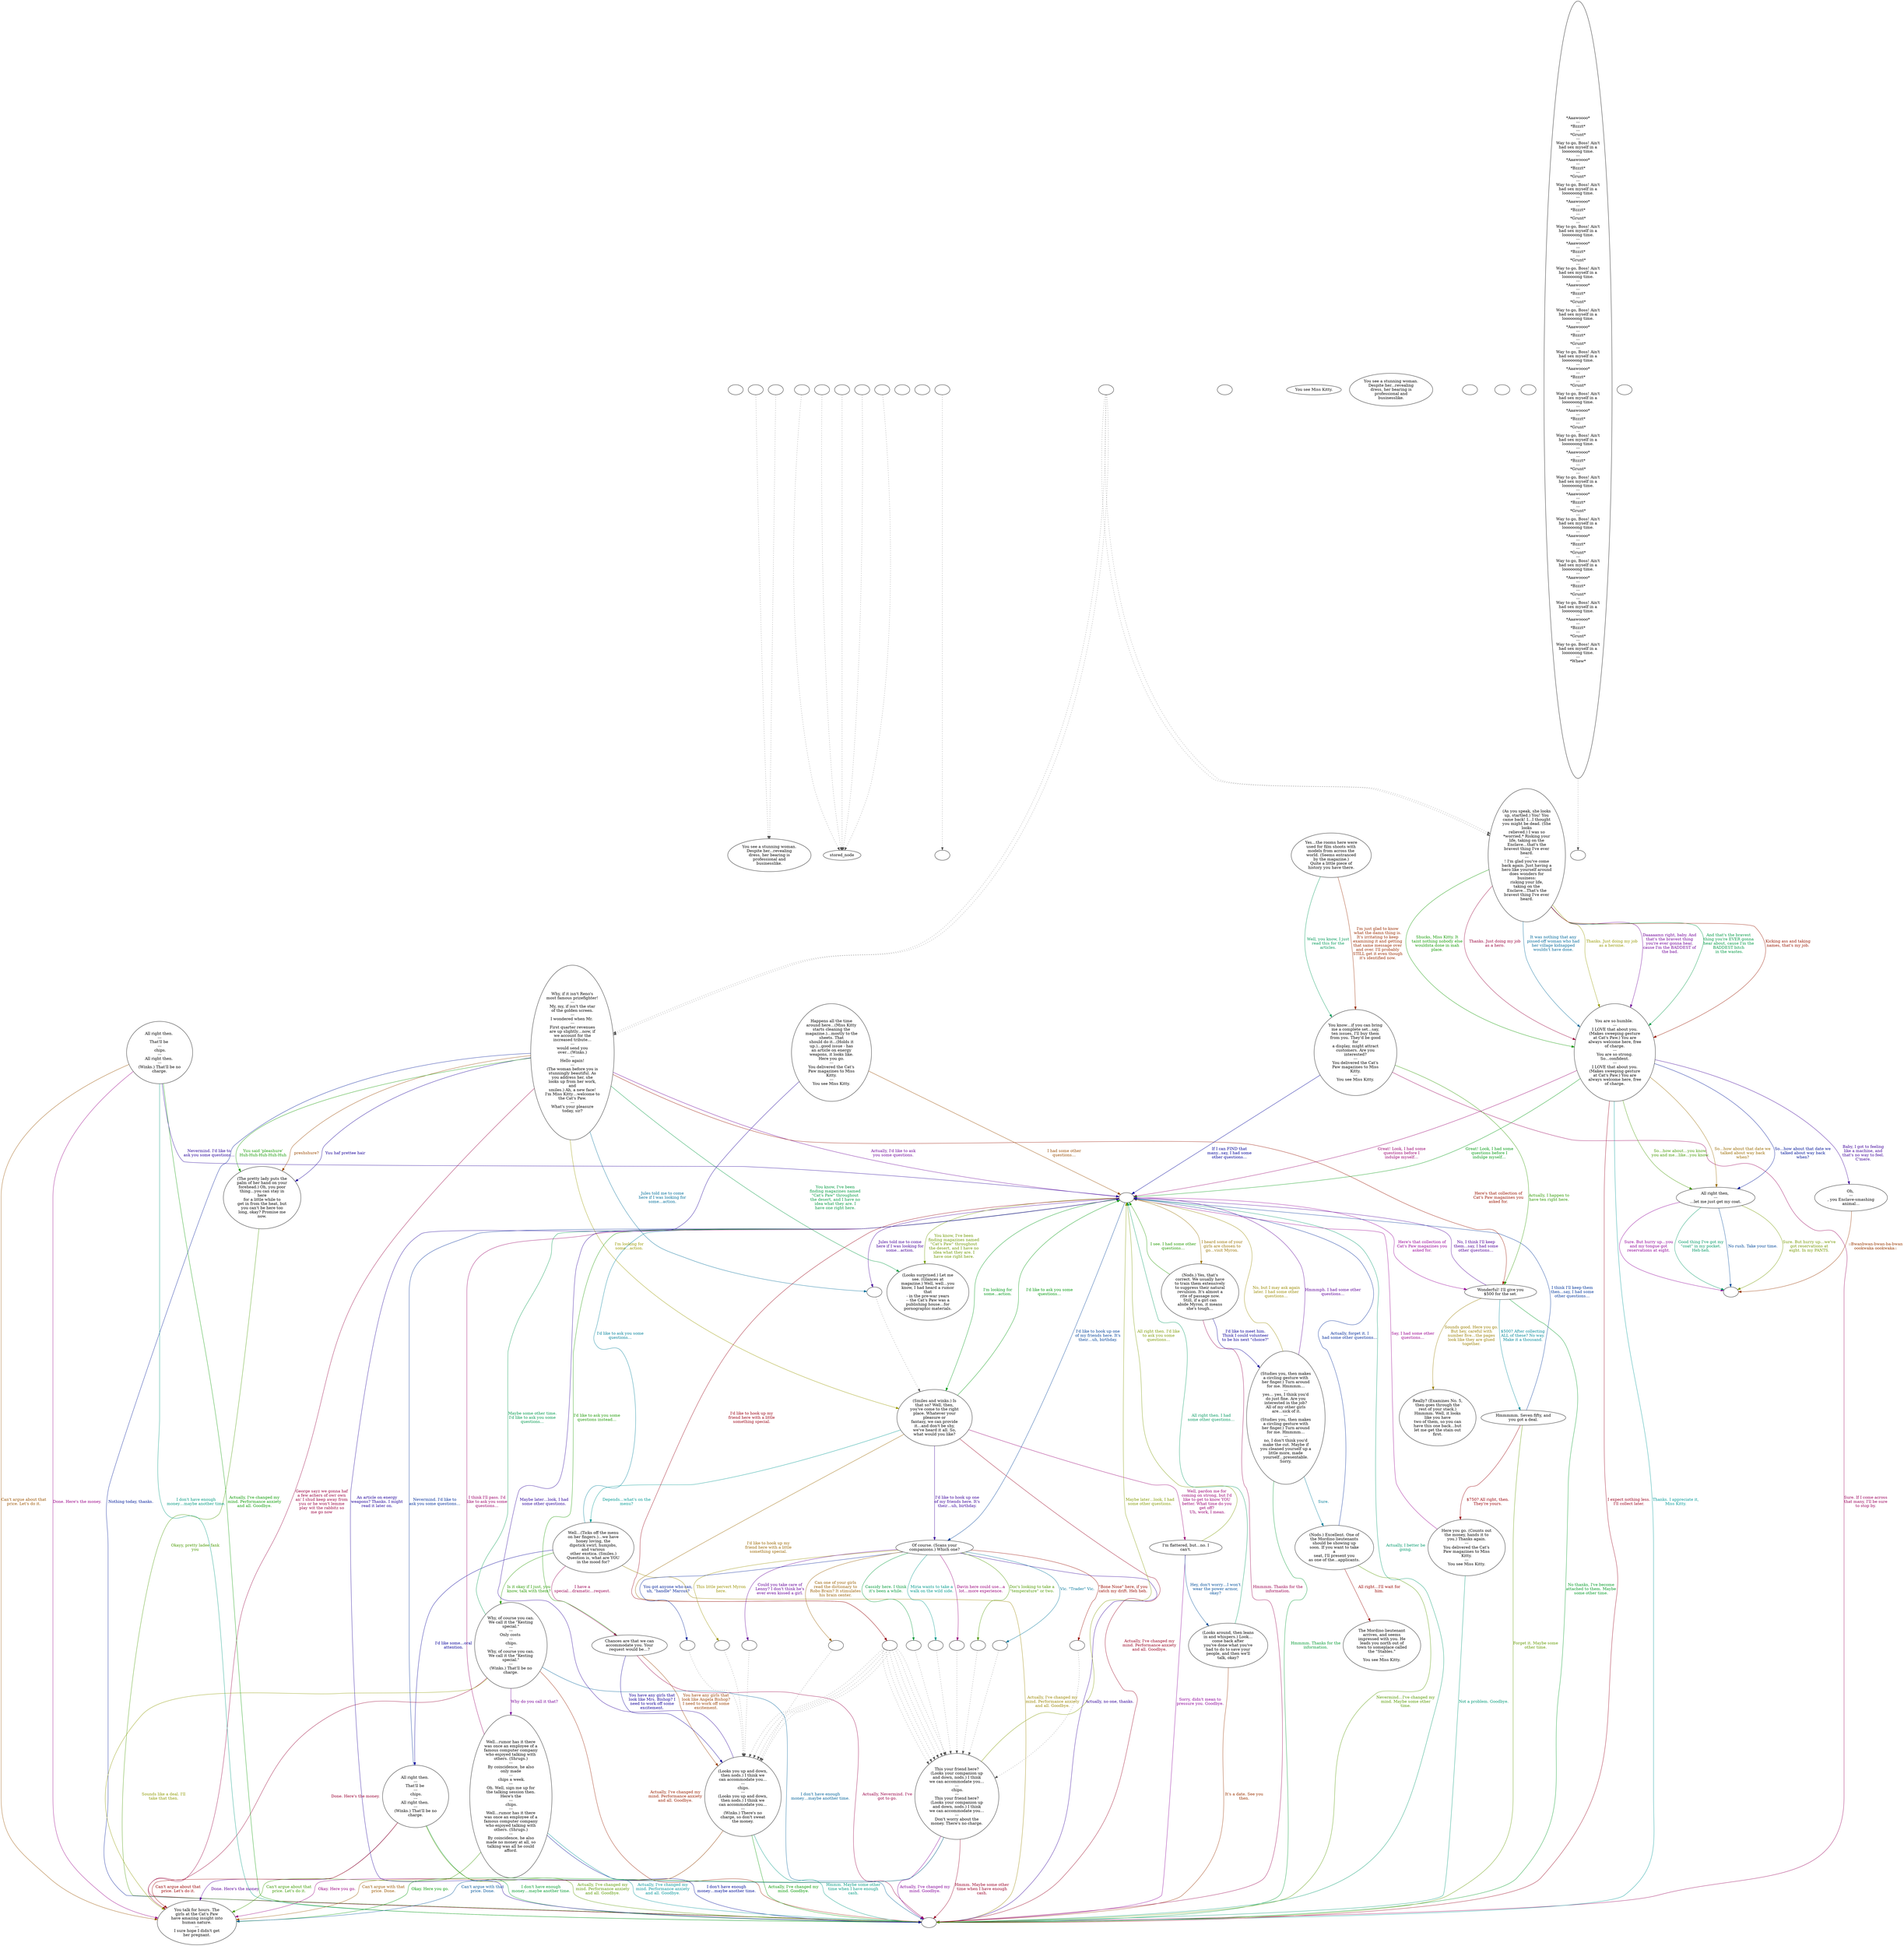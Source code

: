 digraph ncKitty {
  "checkPartyMembersNearDoor" [style=filled       fillcolor="#FFFFFF"       color="#000000"]
  "checkPartyMembersNearDoor" [label=""]
  "ChooseFromList" [style=filled       fillcolor="#FFFFFF"       color="#000000"]
  "ChooseFromList" [label="You see a stunning woman.\nDespite her...revealing\ndress, her bearing is\nprofessional and\nbusinesslike."]
  "CLICK_PREV" [style=filled       fillcolor="#FFFFFF"       color="#000000"]
  "CLICK_PREV" -> "ChooseFromList" [style=dotted color="#555555"]
  "CLICK_PREV" [label=""]
  "CLICK_0" [style=filled       fillcolor="#FFFFFF"       color="#000000"]
  "CLICK_0" -> "stored_node" [style=dotted color="#555555"]
  "CLICK_0" [label=""]
  "CLICK_1" [style=filled       fillcolor="#FFFFFF"       color="#000000"]
  "CLICK_1" -> "stored_node" [style=dotted color="#555555"]
  "CLICK_1" [label=""]
  "CLICK_2" [style=filled       fillcolor="#FFFFFF"       color="#000000"]
  "CLICK_2" -> "stored_node" [style=dotted color="#555555"]
  "CLICK_2" [label=""]
  "CLICK_3" [style=filled       fillcolor="#FFFFFF"       color="#000000"]
  "CLICK_3" -> "stored_node" [style=dotted color="#555555"]
  "CLICK_3" [label=""]
  "CLICK_4" [style=filled       fillcolor="#FFFFFF"       color="#000000"]
  "CLICK_4" -> "stored_node" [style=dotted color="#555555"]
  "CLICK_4" [label=""]
  "CLICK_MORE" [style=filled       fillcolor="#FFFFFF"       color="#000000"]
  "CLICK_MORE" -> "ChooseFromList" [style=dotted color="#555555"]
  "CLICK_MORE" [label=""]
  "start" [style=filled       fillcolor="#FFFFFF"       color="#000000"]
  "start" [label=""]
  "critter_p_proc" [style=filled       fillcolor="#FFFFFF"       color="#000000"]
  "critter_p_proc" [label=""]
  "pickup_p_proc" [style=filled       fillcolor="#FFFFFF"       color="#000000"]
  "pickup_p_proc" -> "Node998" [style=dotted color="#555555"]
  "pickup_p_proc" [label=""]
  "talk_p_proc" [style=filled       fillcolor="#FFFFFF"       color="#000000"]
  "talk_p_proc" -> "Node024" [style=dotted color="#555555"]
  "talk_p_proc" -> "Node024" [style=dotted color="#555555"]
  "talk_p_proc" -> "Node002" [style=dotted color="#555555"]
  "talk_p_proc" -> "Node002" [style=dotted color="#555555"]
  "talk_p_proc" [label=""]
  "destroy_p_proc" [style=filled       fillcolor="#FFFFFF"       color="#000000"]
  "destroy_p_proc" [label=""]
  "look_at_p_proc" [style=filled       fillcolor="#FFFFFF"       color="#000000"]
  "look_at_p_proc" [label="You see Miss Kitty."]
  "description_p_proc" [style=filled       fillcolor="#FFFFFF"       color="#000000"]
  "description_p_proc" [label="You see a stunning woman.\nDespite her...revealing\ndress, her bearing is\nprofessional and\nbusinesslike."]
  "use_skill_on_p_proc" [style=filled       fillcolor="#FFFFFF"       color="#000000"]
  "use_skill_on_p_proc" [label=""]
  "damage_p_proc" [style=filled       fillcolor="#FFFFFF"       color="#000000"]
  "damage_p_proc" [label=""]
  "map_enter_p_proc" [style=filled       fillcolor="#FFFFFF"       color="#000000"]
  "map_enter_p_proc" [label=""]
  "timed_event_p_proc" [style=filled       fillcolor="#FFFFFF"       color="#000000"]
  "timed_event_p_proc" -> "Node001" [style=dotted color="#555555"]
  "timed_event_p_proc" [label="*Aaawoooo*\n---\n*Bzzzt*\n---\n*Grunt*\n---\nWay to go, Boss! Ain't\nhad sex myself in a\nloooooong time.\n---\n*Aaawoooo*\n---\n*Bzzzt*\n---\n*Grunt*\n---\nWay to go, Boss! Ain't\nhad sex myself in a\nloooooong time.\n---\n*Aaawoooo*\n---\n*Bzzzt*\n---\n*Grunt*\n---\nWay to go, Boss! Ain't\nhad sex myself in a\nloooooong time.\n---\n*Aaawoooo*\n---\n*Bzzzt*\n---\n*Grunt*\n---\nWay to go, Boss! Ain't\nhad sex myself in a\nloooooong time.\n---\n*Aaawoooo*\n---\n*Bzzzt*\n---\n*Grunt*\n---\nWay to go, Boss! Ain't\nhad sex myself in a\nloooooong time.\n---\n*Aaawoooo*\n---\n*Bzzzt*\n---\n*Grunt*\n---\nWay to go, Boss! Ain't\nhad sex myself in a\nloooooong time.\n---\n*Aaawoooo*\n---\n*Bzzzt*\n---\n*Grunt*\n---\nWay to go, Boss! Ain't\nhad sex myself in a\nloooooong time.\n---\n*Aaawoooo*\n---\n*Bzzzt*\n---\n*Grunt*\n---\nWay to go, Boss! Ain't\nhad sex myself in a\nloooooong time.\n---\n*Aaawoooo*\n---\n*Bzzzt*\n---\n*Grunt*\n---\nWay to go, Boss! Ain't\nhad sex myself in a\nloooooong time.\n---\n*Aaawoooo*\n---\n*Bzzzt*\n---\n*Grunt*\n---\nWay to go, Boss! Ain't\nhad sex myself in a\nloooooong time.\n---\n*Aaawoooo*\n---\n*Bzzzt*\n---\n*Grunt*\n---\nWay to go, Boss! Ain't\nhad sex myself in a\nloooooong time.\n---\n*Aaawoooo*\n---\n*Bzzzt*\n---\n*Grunt*\n---\nWay to go, Boss! Ain't\nhad sex myself in a\nloooooong time.\n---\n*Aaawoooo*\n---\n*Bzzzt*\n---\n*Grunt*\n---\nWay to go, Boss! Ain't\nhad sex myself in a\nloooooong time.\n---\n*Whew*"]
  "Node998" [style=filled       fillcolor="#FFFFFF"       color="#000000"]
  "Node998" [label=""]
  "Node999" [style=filled       fillcolor="#FFFFFF"       color="#000000"]
  "Node999" [label=""]
  "Node001" [style=filled       fillcolor="#FFFFFF"       color="#000000"]
  "Node001" [label=""]
  "Node002" [style=filled       fillcolor="#FFFFFF"       color="#000000"]
  "Node002" [label="Why, if it isn't Reno's\nmost famous prizefighter!\n---\nMy, my, if isn't the star\nof the golden screen.\n---\nI wondered when Mr. \n---\nFirst quarter revenues\nare up slightly…now, if\nwe account for the\nincreased tribute…\n---\nwould send you\nover…(Winks.)\n---\nHello again!\n---\n(The woman before you is\nstunningly beautiful. As\nyou address her, she\nlooks up from her work,\nand\nsmiles.) Ah, a new face!\nI'm Miss Kitty…welcome to\nthe Cat's Paw.\n---\nWhat's your pleasure\ntoday, sir?"]
  "Node002" -> "Node003" [label="preshshure?" color="#994600" fontcolor="#994600"]
  "Node002" -> "Node003" [label="Yuu haf prettee hair" color="#190099" fontcolor="#190099"]
  "Node002" -> "Node003" [label="Yuu said 'pleashure'\nHuh-Huh-Huh-Huh-Huh" color="#139900" fontcolor="#139900"]
  "Node002" -> "Node999" [label="George sayz we gonna haf\na few achers of owr own\nan' I shud keep away from\nyuu or he won't lemme\nplay wit the rabbitz so\nme go now" color="#990040" fontcolor="#990040"]
  "Node002" -> "Node990" [label="Jules told me to come\nhere if I was looking for\nsome…action." color="#006D99" fontcolor="#006D99"]
  "Node002" -> "Node004" [label="I'm looking for\nsome…action." color="#999900" fontcolor="#999900"]
  "Node002" -> "Node012" [label="Actually, I'd like to ask\nyou some questions." color="#6C0099" fontcolor="#6C0099"]
  "Node002" -> "Node016" [label="You know, I've been\nfinding magazines named\n\"Cat's Paw\" throughout\nthe desert, and I have no\nidea what they are. I\nhave one right here." color="#00993F" fontcolor="#00993F"]
  "Node002" -> "Node019" [label="Here's that collection of\nCat's Paw magazines you\nasked for." color="#991300" fontcolor="#991300"]
  "Node002" -> "Node999" [label="Nothing today, thanks." color="#001A99" fontcolor="#001A99"]
  "Node003" [style=filled       fillcolor="#FFFFFF"       color="#000000"]
  "Node003" [label="(The pretty lady puts the\npalm of her hand on your\nforehead.) Oh, you poor\nthing…you can stay in\nhere\nfor a little while to\nget in from the heat, but\nyou can't be here too\nlong, okay? Promise me\nnow."]
  "Node003" -> "Node999" [label="Okayy, pretty ladee fank\nyou" color="#479900" fontcolor="#479900"]
  "Node004" [style=filled       fillcolor="#FFFFFF"       color="#000000"]
  "Node004" [label="(Smiles and winks.) Is\nthat so? Well, then,\nyou've come to the right\nplace. Whatever your\npleasure or\nfantasy, we can provide\nit…and don't be shy,\nwe've heard it all. So,\nwhat would you like?"]
  "Node004" -> "Node005" [label="Well, pardon me for\ncoming on strong, but I'd\nlike to get to know YOU\nbetter. What time do you\nget off?\n Uh, work, I mean." color="#990073" fontcolor="#990073"]
  "Node004" -> "Node007" [label="Depends…what's on the\nmenu?" color="#009992" fontcolor="#009992"]
  "Node004" -> "Node989" [label="I'd like to hook up my\nfriend here with a little\nsomething special." color="#996600" fontcolor="#996600"]
  "Node004" -> "Node014" [label="I'd like to hook up one\nof my friends here. It's\ntheir…uh, birthday." color="#390099" fontcolor="#390099"]
  "Node004" -> "Node012" [label="I'd like to ask you some\nquestions…" color="#00990C" fontcolor="#00990C"]
  "Node004" -> "Node999" [label="Actually, I've changed my\nmind. Performance anxiety\nand all. Goodbye." color="#990020" fontcolor="#990020"]
  "Node005" [style=filled       fillcolor="#FFFFFF"       color="#000000"]
  "Node005" [label="I'm flattered, but…no. I\ncan't."]
  "Node005" -> "Node006" [label="Hey, don't worry…I won't\nwear the power armor,\nokay?" color="#004D99" fontcolor="#004D99"]
  "Node005" -> "Node012" [label="All right then. I'd like\nto ask you some\nquestions…" color="#7A9900" fontcolor="#7A9900"]
  "Node005" -> "Node999" [label="Sorry, didn't mean to\npressure you. Goodbye." color="#8C0099" fontcolor="#8C0099"]
  "Node006" [style=filled       fillcolor="#FFFFFF"       color="#000000"]
  "Node006" [label="(Looks around, then leans\nin and whispers.) Look…\ncome back after\nyou've done what you've\nhad to do to save your\npeople, and then we'll\ntalk, okay?"]
  "Node006" -> "Node012" [label="All right then. I had\nsome other questions…" color="#00995F" fontcolor="#00995F"]
  "Node006" -> "Node999" [label="It's a date. See you\nthen." color="#993200" fontcolor="#993200"]
  "Node007" [style=filled       fillcolor="#FFFFFF"       color="#000000"]
  "Node007" [label="Well…(Ticks off the menu\non her fingers.)…we have\nhoney loving, the\ndipstick swirl, humjobs,\nand various\nother exotica. (Smiles.)\nQuestion is, what are YOU\nin the mood for?"]
  "Node007" -> "Node008" [label="I'd like some…oral\nattention." color="#060099" fontcolor="#060099"]
  "Node007" -> "Node010" [label="Is it okay if I just, you\nknow, talk with them?" color="#279900" fontcolor="#279900"]
  "Node007" -> "Node013" [label="I have a\nspecial…dramatic…request." color="#990054" fontcolor="#990054"]
  "Node007" -> "Node012" [label="I'd like to ask you some\nquestions…" color="#008099" fontcolor="#008099"]
  "Node007" -> "Node999" [label="Actually, I've changed my\nmind. Performance anxiety\nand all. Goodbye." color="#998500" fontcolor="#998500"]
  "Node008" [style=filled       fillcolor="#FFFFFF"       color="#000000"]
  "Node008" [label="All right then. \n---\nThat'll be \n---\n chips.\n---\nAll right then. \n---\n(Winks.) That'll be no\ncharge."]
  "Node008" -> "Node988" [label="Done. Here's the money." color="#590099" fontcolor="#590099"]
  "Node008" -> "Node999" [label="I don't have enough\nmoney…maybe another time." color="#00992C" fontcolor="#00992C"]
  "Node008" -> "Node988" [label="Can't argue about that\nprice. Let's do it." color="#990001" fontcolor="#990001"]
  "Node008" -> "Node012" [label="Nevermind. I'd like to\nask you some questions…" color="#002D99" fontcolor="#002D99"]
  "Node008" -> "Node999" [label="Actually, I've changed my\nmind. Performance anxiety\nand all. Goodbye." color="#5A9900" fontcolor="#5A9900"]
  "Node009" [style=filled       fillcolor="#FFFFFF"       color="#000000"]
  "Node009" [label="All right then. \n---\nThat'll be \n---\n chips.\n---\nAll right then. \n---\n(Winks.) That'll be no\ncharge."]
  "Node009" -> "Node988" [label="Done. Here's the money." color="#990087" fontcolor="#990087"]
  "Node009" -> "Node999" [label="I don't have enough\nmoney…maybe another time." color="#00997F" fontcolor="#00997F"]
  "Node009" -> "Node988" [label="Can't argue about that\nprice. Let's do it." color="#995200" fontcolor="#995200"]
  "Node009" -> "Node012" [label="Nevermind. I'd like to\nask you some questions…" color="#250099" fontcolor="#250099"]
  "Node009" -> "Node999" [label="Actually, I've changed my\nmind. Performance anxiety\nand all. Goodbye." color="#079900" fontcolor="#079900"]
  "Node010" [style=filled       fillcolor="#FFFFFF"       color="#000000"]
  "Node010" [label="Why, of course you can.\nWe call it the \"Kesting\nspecial.\"\n---\nOnly costs \n---\n chips.\n---\nWhy, of course you can.\nWe call it the \"Kesting\nspecial.\"\n---\n(Winks.) That'll be no\ncharge."]
  "Node010" -> "Node988" [label="Done. Here's the money." color="#990034" fontcolor="#990034"]
  "Node010" -> "Node999" [label="I don't have enough\nmoney…maybe another time." color="#006199" fontcolor="#006199"]
  "Node010" -> "Node988" [label="Sounds like a deal. I'll\ntake that then." color="#8D9900" fontcolor="#8D9900"]
  "Node010" -> "Node011" [label="Why do you call it that?" color="#780099" fontcolor="#780099"]
  "Node010" -> "Node012" [label="Maybe some other time.\nI'd like to ask you some\nquestions…" color="#00994C" fontcolor="#00994C"]
  "Node010" -> "Node999" [label="Actually, I've changed my\nmind. Performance anxiety\nand all. Goodbye." color="#991F00" fontcolor="#991F00"]
  "Node011" [style=filled       fillcolor="#FFFFFF"       color="#000000"]
  "Node011" [label="Well…rumor has it there\nwas once an employee of a\nfamous computer company\nwho enjoyed talking with\n others. (Shrugs.) \n---\nBy coincidence, he also\nonly made\n---\n chips a week.\n---\nOh. Well, sign me up for\nthe talking session then.\nHere's the\n---\n chips.\n---\nWell…rumor has it there\nwas once an employee of a\nfamous computer company\nwho enjoyed talking with\n others. (Shrugs.) \n---\nBy coincidence, he also\nmade no money at all, so\ntalking was all he could\nafford."]
  "Node011" -> "Node999" [label="I don't have enough\nmoney…maybe another time." color="#000E99" fontcolor="#000E99"]
  "Node011" -> "Node988" [label="Can't argue about that\nprice. Let's do it." color="#3A9900" fontcolor="#3A9900"]
  "Node011" -> "Node012" [label="I think I'll pass. I'd\nlike to ask you some\nquestions…" color="#990067" fontcolor="#990067"]
  "Node011" -> "Node999" [label="Actually, I've changed my\nmind. Performance anxiety\nand all. Goodbye." color="#009499" fontcolor="#009499"]
  "Node012" [style=filled       fillcolor="#FFFFFF"       color="#000000"]
  "Node012" [label=""]
  "Node012" -> "Node028" [label="I heard some of your\ngirls are chosen to\ngo…visit Myron." color="#997200" fontcolor="#997200"]
  "Node012" -> "Node990" [label="Jules told me to come\nhere if I was looking for\nsome…action." color="#450099" fontcolor="#450099"]
  "Node012" -> "Node004" [label="I'm looking for\nsome…action." color="#009918" fontcolor="#009918"]
  "Node012" -> "Node989" [label="I'd like to hook up my\nfriend here with a little\nsomething special." color="#990014" fontcolor="#990014"]
  "Node012" -> "Node014" [label="I'd like to hook up one\nof my friends here. It's\ntheir…uh, birthday." color="#004199" fontcolor="#004199"]
  "Node012" -> "Node016" [label="You know, I've been\nfinding magazines named\n\"Cat's Paw\" throughout\nthe desert, and I have no\nidea what they are. I\nhave one right here." color="#6E9900" fontcolor="#6E9900"]
  "Node012" -> "Node019" [label="Here's that collection of\nCat's Paw magazines you\nasked for." color="#980099" fontcolor="#980099"]
  "Node012" -> "Node999" [label="Actually, I better be\ngoing." color="#00996B" fontcolor="#00996B"]
  "Node013" [style=filled       fillcolor="#FFFFFF"       color="#000000"]
  "Node013" [label="Chances are that we can\naccommodate you. Your\nrequest would be…?"]
  "Node013" -> "Node031" [label="You have any girls that\nlook like Angela Bishop?\nI need to work off some\nexcitement." color="#993E00" fontcolor="#993E00"]
  "Node013" -> "Node031" [label="You have any girls that\nlook like Mrs. Bishop? I\nneed to work off some\nexcitement." color="#120099" fontcolor="#120099"]
  "Node013" -> "Node012" [label="I'd like to ask you some\nquestions instead…" color="#1B9900" fontcolor="#1B9900"]
  "Node013" -> "Node999" [label="Actually, Nevermind. I've\ngot to go." color="#990047" fontcolor="#990047"]
  "Node014" [style=filled       fillcolor="#FFFFFF"       color="#000000"]
  "Node014" [label="Of course. (Scans your\ncompanions.) Which one?"]
  "Node014" -> "Node982" [label="Vic. \"Trader\" Vic." color="#007499" fontcolor="#007499"]
  "Node014" -> "Node985" [label="This little pervert Myron\nhere." color="#999100" fontcolor="#999100"]
  "Node014" -> "Node987" [label="Could you take care of\nLenny? I don't think he's\never even kissed a girl." color="#650099" fontcolor="#650099"]
  "Node014" -> "Node983" [label="Cassidy here. I think\nit's been a while." color="#009938" fontcolor="#009938"]
  "Node014" -> "Node984" [label="\"Bone Nose\" here, if you\ncatch my drift. Heh heh." color="#990B00" fontcolor="#990B00"]
  "Node014" -> "Node986" [label="You got anyone who can,\nuh, \"handle\" Marcus?" color="#002199" fontcolor="#002199"]
  "Node014" -> "Node980" [label="Doc's looking to take a\n\"temperature\" or two." color="#4E9900" fontcolor="#4E9900"]
  "Node014" -> "Node979" [label="Davin here could use…a\nlot…more experience." color="#99007B" fontcolor="#99007B"]
  "Node014" -> "Node978" [label="Miria wants to take a\nwalk on the wild side." color="#00998B" fontcolor="#00998B"]
  "Node014" -> "Node981" [label="Can one of your girls\nread the dictionary to\nRobo Brain? It stimulates\nhis brain center." color="#995E00" fontcolor="#995E00"]
  "Node014" -> "Node999" [label="Actually, no one, thanks." color="#310099" fontcolor="#310099"]
  "Node015" [style=filled       fillcolor="#FFFFFF"       color="#000000"]
  "Node015" [label="This your friend here?\n(Looks your companion up\nand down, nods.) I think\nwe can accommodate you…\n---\n chips.\n---\nThis your friend here?\n(Looks your companion up\nand down, nods.) I think\nwe can accommodate you…\n---\nDon't worry about the\nmoney. There's no charge."]
  "Node015" -> "Node988" [label="Okay. Here you go." color="#009905" fontcolor="#009905"]
  "Node015" -> "Node999" [label="Hmmm. Maybe some other\ntime when I have enough\ncash." color="#990028" fontcolor="#990028"]
  "Node015" -> "Node988" [label="Can't argue with that\nprice. Done." color="#005499" fontcolor="#005499"]
  "Node015" -> "Node012" [label="Maybe later…look, I had\nsome other questions." color="#819900" fontcolor="#819900"]
  "Node015" -> "Node999" [label="Actually, I've changed my\nmind. Goodbye." color="#840099" fontcolor="#840099"]
  "Node016" [style=filled       fillcolor="#FFFFFF"       color="#000000"]
  "Node016" [label="(Looks surprised.) Let me\nsee. (Glances at\nmagazine.) Well, well…you\nknow, I had heard a rumor\nthat\n- in the pre-war years\n-- the Cat's Paw was a\npublishing house…for\npornographic materials."]
  "Node017" [style=filled       fillcolor="#FFFFFF"       color="#000000"]
  "Node017" [label="Yes…the rooms here were\nused for film shoots with\nmodels from across the\nworld. (Seems entranced\nby the magazine.)\nQuite a little piece of\nhistory you have there."]
  "Node017" -> "Node018" [label="Well, you know, I just\nread this for the\narticles." color="#009958" fontcolor="#009958"]
  "Node017" -> "Node018" [label="I'm just glad to know\nwhat the damn thing is.\nIt's irritating to keep\nexamining it and getting\nthat same message over\nand over. I'll probably\nSTILL get it even though\nit's identified now." color="#992B00" fontcolor="#992B00"]
  "Node018" [style=filled       fillcolor="#FFFFFF"       color="#000000"]
  "Node018" [label="You know…if you can bring\nme a complete set…say,\nten issues, I'll buy them\nfrom you. They'd be good\nfor\na display, might attract\ncustomers. Are you\ninterested?\n---\nYou delivered the Cat's\nPaw magazines to Miss\nKitty.\n---\nYou see Miss Kitty."]
  "Node018" -> "Node012" [label="If I can FIND that\nmany...say, I had some\nother questions…" color="#000299" fontcolor="#000299"]
  "Node018" -> "Node019" [label="Actually, I happen to\nhave ten right here." color="#2E9900" fontcolor="#2E9900"]
  "Node018" -> "Node999" [label="Sure. If I come across\nthat many, I'll be sure\nto stop by." color="#99005B" fontcolor="#99005B"]
  "Node019" [style=filled       fillcolor="#FFFFFF"       color="#000000"]
  "Node019" [label="Wonderful! I'll give you\n$500 for the set."]
  "Node019" -> "Node020" [label="$500? After collecting\nALL of these? No way.\nMake it a thousand." color="#008899" fontcolor="#008899"]
  "Node019" -> "Node022" [label="Sounds good. Here you go.\nBut hey, careful with\nnumber five…the pages\nlook like they are glued\ntogether." color="#997E00" fontcolor="#997E00"]
  "Node019" -> "Node012" [label="No, I think I'll keep\nthem...say, I had some\nother questions…" color="#510099" fontcolor="#510099"]
  "Node019" -> "Node999" [label="No thanks, I've become\nattached to them. Maybe\nsome other time." color="#009924" fontcolor="#009924"]
  "Node020" [style=filled       fillcolor="#FFFFFF"       color="#000000"]
  "Node020" [label="Hmmmmm. Seven fifty, and\nyou got a deal."]
  "Node020" -> "Node021" [label="$750? All right, then.\nThey're yours." color="#990008" fontcolor="#990008"]
  "Node020" -> "Node012" [label="I think I'll keep them\nthen...say, I had some\nother questions…" color="#003599" fontcolor="#003599"]
  "Node020" -> "Node999" [label="Forget it. Maybe some\nother time." color="#629900" fontcolor="#629900"]
  "Node021" [style=filled       fillcolor="#FFFFFF"       color="#000000"]
  "Node021" [label="Here you go. (Counts out\nthe money, hands it to\nyou.) Thanks again.\n---\nYou delivered the Cat's\nPaw magazines to Miss\nKitty.\n---\nYou see Miss Kitty."]
  "Node021" -> "Node012" [label="Say, I had some other\nquestions…" color="#99008E" fontcolor="#99008E"]
  "Node021" -> "Node999" [label="Not a problem. Goodbye." color="#009977" fontcolor="#009977"]
  "Node022" [style=filled       fillcolor="#FFFFFF"       color="#000000"]
  "Node022" [label="Really? (Examines No. 5,\nthen goes through the\nrest of your stack.)\nHmmmm. Well, it looks\nlike you have\ntwo of them, so you can\nhave this one back…but\nlet me get the stain out\nfirst."]
  "Node023" [style=filled       fillcolor="#FFFFFF"       color="#000000"]
  "Node023" [label="Happens all the time\naround here…(Miss Kitty\nstarts cleaning the\nmagazine.)…mostly to the\nsheets. That\nshould do it...(Holds it\nup.)...good issue - has\nan article on energy\nweapons, it looks like.\nHere you go.\n---\nYou delivered the Cat's\nPaw magazines to Miss\nKitty.\n---\nYou see Miss Kitty."]
  "Node023" -> "Node012" [label="I had some other\nquestions…" color="#994B00" fontcolor="#994B00"]
  "Node023" -> "Node999" [label="An article on energy\nweapons? Thanks. I might\nread it later on." color="#1E0099" fontcolor="#1E0099"]
  "Node024" [style=filled       fillcolor="#FFFFFF"       color="#000000"]
  "Node024" [label="(As you speak, she looks\nup, startled.) You! You\ncame back! I…I thought\nyou might be dead. (She\nlooks\nrelieved.) I was so\n*worried.* Risking your\nlife, taking on the\nEnclave…that's the\nbravest thing I've ever\nheard.\n---\n! I'm glad you've come\nback again. Just having a\nhero like yourself around\ndoes wonders for\nbusiness:\nrisking your life,\ntaking on the\nEnclave…That's the\nbravest thing I've ever\nheard."]
  "Node024" -> "Node025" [label="Shucks, Miss Kitty. It\ntaint nothing nobody else\nwouldnta done in mah\nplace." color="#0F9900" fontcolor="#0F9900"]
  "Node024" -> "Node025" [label="Thanks. Just doing my job\nas a hero." color="#99003B" fontcolor="#99003B"]
  "Node024" -> "Node025" [label="It was nothing that any\npissed-off woman who had\nher village kidnapped\nwouldn't have done." color="#006899" fontcolor="#006899"]
  "Node024" -> "Node025" [label="Thanks. Just doing my job\nas a heroine." color="#959900" fontcolor="#959900"]
  "Node024" -> "Node025" [label="Daaaaamn right, baby. And\nthat's the bravest thing\nyou're ever gonna hear,\ncause I'm the BADDEST of\n the bad." color="#710099" fontcolor="#710099"]
  "Node024" -> "Node025" [label="And that's the bravest\nthing you're EVER gonna\nhear about, cause I'm the\nBADDEST bitch\n in the wastes." color="#009944" fontcolor="#009944"]
  "Node024" -> "Node025" [label="Kicking ass and taking\nnames, that's my job." color="#991700" fontcolor="#991700"]
  "Node025" [style=filled       fillcolor="#FFFFFF"       color="#000000"]
  "Node025" [label="You are so humble. \n---\nI LOVE that about you.\n(Makes sweeping gesture\nat Cat's Paw.) You are\nalways welcome here, free\nof charge.\n---\nYou are so strong.\nSo…confident.\n---\nI LOVE that about you.\n(Makes sweeping gesture\nat Cat's Paw.) You are\nalways welcome here, free\nof charge."]
  "Node025" -> "Node026" [label="So…how about that date we\ntalked about way back\nwhen?" color="#001599" fontcolor="#001599"]
  "Node025" -> "Node026" [label="So…how about…you know,\nyou and me…like…you know." color="#429900" fontcolor="#429900"]
  "Node025" -> "Node012" [label="Great! Look, I had some\nquestions before I\nindulge myself…" color="#99006F" fontcolor="#99006F"]
  "Node025" -> "Node999" [label="Thanks. I appreciate it,\nMiss Kitty." color="#009997" fontcolor="#009997"]
  "Node025" -> "Node026" [label="So…how about that date we\ntalked about way back\nwhen?" color="#996A00" fontcolor="#996A00"]
  "Node025" -> "Node027" [label="Baby, I got to feeling\nlike a machine, and\nthat's no way to feel.\nC'mere." color="#3E0099" fontcolor="#3E0099"]
  "Node025" -> "Node012" [label="Great! Look, I had some\nquestions before I\nindulge myself…" color="#009911" fontcolor="#009911"]
  "Node025" -> "Node999" [label="I expect nothing less.\nI'll collect later." color="#99001C" fontcolor="#99001C"]
  "Node026" [style=filled       fillcolor="#FFFFFF"       color="#000000"]
  "Node026" [label="All right then, \n---\n…let me just get my coat."]
  "Node026" -> "Node977" [label="No rush. Take your time." color="#004899" fontcolor="#004899"]
  "Node026" -> "Node977" [label="Sure. But hurry up…we've\ngot reservations at\neight. In my PANTS." color="#759900" fontcolor="#759900"]
  "Node026" -> "Node977" [label="Sure. But hurry up…you\nand my tongue got\nreservations at eight." color="#900099" fontcolor="#900099"]
  "Node026" -> "Node977" [label="Good thing I've got my\n\"coat\" in my pocket.\nHeh-heh." color="#009964" fontcolor="#009964"]
  "Node027" [style=filled       fillcolor="#FFFFFF"       color="#000000"]
  "Node027" [label="Oh, \n---\n, you Enclave-smashing\nanimal…"]
  "Node027" -> "Node977" [label="::Bwanbwan-bwan-ba-bwan\noookwaka oookwaka::" color="#993700" fontcolor="#993700"]
  "Node028" [style=filled       fillcolor="#FFFFFF"       color="#000000"]
  "Node028" [label="(Nods.) Yes, that's\ncorrect. We usually have\nto train them extensively\nto suppress their natural\nrevulsion. It's almost a\nrite of passage now.\nStill, if a girl can\nabide Myron, it means\nshe's tough…"]
  "Node028" -> "Node029" [label="I'd like to meet him.\nThink I could volunteer\nto be his next \"choice?\"" color="#0A0099" fontcolor="#0A0099"]
  "Node028" -> "Node012" [label="I see. I had some other\nquestions…" color="#229900" fontcolor="#229900"]
  "Node028" -> "Node999" [label="Hmmmm. Thanks for the\ninformation." color="#99004F" fontcolor="#99004F"]
  "Node029" [style=filled       fillcolor="#FFFFFF"       color="#000000"]
  "Node029" [label="(Studies you, then makes\na circling gesture with\nher finger.) Turn around\nfor me. Hmmmm…\n---\nyes… yes, I think you'd\ndo just fine. Are you\ninterested in the job?\nAll of my other girls\n are…sick of it.\n---\n(Studies you, then makes\na circling gesture with\nher finger.) Turn around\nfor me. Hmmmm…\n---\nno, I don't think you'd\nmake the cut. Maybe if\nyou cleaned yourself up a\nlittle more, made\nyourself…presentable.\nSorry."]
  "Node029" -> "Node030" [label="Sure." color="#007C99" fontcolor="#007C99"]
  "Node029" -> "Node012" [label="No, but I may ask again\nlater. I had some other\nquestions…" color="#998A00" fontcolor="#998A00"]
  "Node029" -> "Node012" [label="Hmmmph. I had some other\nquestions…" color="#5D0099" fontcolor="#5D0099"]
  "Node029" -> "Node999" [label="Hmmmm. Thanks for the\ninformation." color="#009931" fontcolor="#009931"]
  "Node030" [style=filled       fillcolor="#FFFFFF"       color="#000000"]
  "Node030" [label="(Nods.) Excellent. One of\nthe Mordino lieutenants\nshould be showing up\nsoon. If you want to take\na\nseat, I'll present you\nas one of the…applicants."]
  "Node030" -> "Node976" [label="All right…I'll wait for\nhim." color="#990400" fontcolor="#990400"]
  "Node030" -> "Node012" [label="Actually, forget it. I\nhad some other questions…" color="#002999" fontcolor="#002999"]
  "Node030" -> "Node999" [label="Nevermind…I've changed my\nmind. Maybe some other\ntime." color="#559900" fontcolor="#559900"]
  "Node031" [style=filled       fillcolor="#FFFFFF"       color="#000000"]
  "Node031" [label="(Looks you up and down,\nthen nods.) I think we\ncan accommodate you…\n---\n chips.\n---\n(Looks you up and down,\nthen nods.) I think we\ncan accommodate you…\n---\n(Winks.) There's no\ncharge, so don't sweat\nthe money."]
  "Node031" -> "Node988" [label="Okay. Here you go." color="#990082" fontcolor="#990082"]
  "Node031" -> "Node999" [label="Hmmm. Maybe some other\ntime when I have enough\ncash." color="#009983" fontcolor="#009983"]
  "Node031" -> "Node988" [label="Can't argue with that\nprice. Done." color="#995700" fontcolor="#995700"]
  "Node031" -> "Node012" [label="Maybe later…look, I had\nsome other questions." color="#2A0099" fontcolor="#2A0099"]
  "Node031" -> "Node999" [label="Actually, I've changed my\nmind. Goodbye." color="#039900" fontcolor="#039900"]
  "push_p_proc" [style=filled       fillcolor="#FFFFFF"       color="#000000"]
  "push_p_proc" [label=""]
  "Node990" [style=filled       fillcolor="#FFFFFF"       color="#000000"]
  "Node990" -> "Node004" [style=dotted color="#555555"]
  "Node990" [label=""]
  "Node989" [style=filled       fillcolor="#FFFFFF"       color="#000000"]
  "Node989" -> "Node015" [style=dotted color="#555555"]
  "Node989" -> "Node031" [style=dotted color="#555555"]
  "Node989" -> "Node031" [style=dotted color="#555555"]
  "Node989" -> "Node015" [style=dotted color="#555555"]
  "Node989" -> "Node015" [style=dotted color="#555555"]
  "Node989" -> "Node031" [style=dotted color="#555555"]
  "Node989" -> "Node015" [style=dotted color="#555555"]
  "Node989" -> "Node015" [style=dotted color="#555555"]
  "Node989" -> "Node015" [style=dotted color="#555555"]
  "Node989" -> "Node031" [style=dotted color="#555555"]
  "Node989" [label=""]
  "Node988" [style=filled       fillcolor="#FFFFFF"       color="#000000"]
  "Node988" [label="You talk for hours. The\ngirls at the Cat's Paw\nhave amazing insight into\nhuman nature.\n---\nI sure hope I didn't get\nher pregnant."]
  "Node987" [style=filled       fillcolor="#FFFFFF"       color="#000000"]
  "Node987" -> "Node031" [style=dotted color="#555555"]
  "Node987" [label=""]
  "Node986" [style=filled       fillcolor="#FFFFFF"       color="#000000"]
  "Node986" -> "Node031" [style=dotted color="#555555"]
  "Node986" [label=""]
  "Node985" [style=filled       fillcolor="#FFFFFF"       color="#000000"]
  "Node985" -> "Node031" [style=dotted color="#555555"]
  "Node985" [label=""]
  "Node984" [style=filled       fillcolor="#FFFFFF"       color="#000000"]
  "Node984" -> "Node015" [style=dotted color="#555555"]
  "Node984" [label=""]
  "Node983" [style=filled       fillcolor="#FFFFFF"       color="#000000"]
  "Node983" -> "Node015" [style=dotted color="#555555"]
  "Node983" [label=""]
  "Node982" [style=filled       fillcolor="#FFFFFF"       color="#000000"]
  "Node982" -> "Node015" [style=dotted color="#555555"]
  "Node982" [label=""]
  "Node981" [style=filled       fillcolor="#FFFFFF"       color="#000000"]
  "Node981" -> "Node031" [style=dotted color="#555555"]
  "Node981" [label=""]
  "Node980" [style=filled       fillcolor="#FFFFFF"       color="#000000"]
  "Node980" -> "Node015" [style=dotted color="#555555"]
  "Node980" [label=""]
  "Node979" [style=filled       fillcolor="#FFFFFF"       color="#000000"]
  "Node979" -> "Node015" [style=dotted color="#555555"]
  "Node979" [label=""]
  "Node978" [style=filled       fillcolor="#FFFFFF"       color="#000000"]
  "Node978" -> "Node015" [style=dotted color="#555555"]
  "Node978" [label=""]
  "Node977" [style=filled       fillcolor="#FFFFFF"       color="#000000"]
  "Node977" [label=""]
  "Node976" [style=filled       fillcolor="#FFFFFF"       color="#000000"]
  "Node976" [label="The Mordino lieutenant\narrives, and seems\nimpressed with you. He\nleads you north out of\ntown to someplace called\nthe \"Stables.\"\n---\nYou see Miss Kitty."]
}